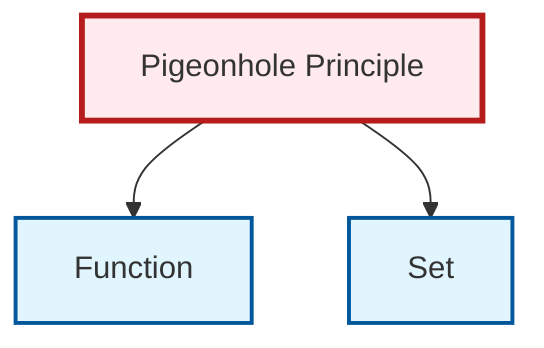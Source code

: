 graph TD
    classDef definition fill:#e1f5fe,stroke:#01579b,stroke-width:2px
    classDef theorem fill:#f3e5f5,stroke:#4a148c,stroke-width:2px
    classDef axiom fill:#fff3e0,stroke:#e65100,stroke-width:2px
    classDef example fill:#e8f5e9,stroke:#1b5e20,stroke-width:2px
    classDef current fill:#ffebee,stroke:#b71c1c,stroke-width:3px
    thm-pigeonhole-principle["Pigeonhole Principle"]:::theorem
    def-function["Function"]:::definition
    def-set["Set"]:::definition
    thm-pigeonhole-principle --> def-function
    thm-pigeonhole-principle --> def-set
    class thm-pigeonhole-principle current